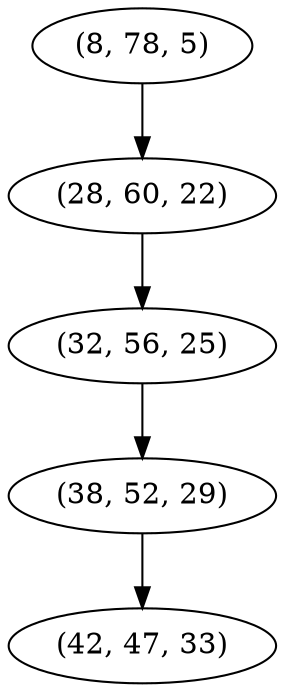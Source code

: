 digraph tree {
    "(8, 78, 5)";
    "(28, 60, 22)";
    "(32, 56, 25)";
    "(38, 52, 29)";
    "(42, 47, 33)";
    "(8, 78, 5)" -> "(28, 60, 22)";
    "(28, 60, 22)" -> "(32, 56, 25)";
    "(32, 56, 25)" -> "(38, 52, 29)";
    "(38, 52, 29)" -> "(42, 47, 33)";
}
